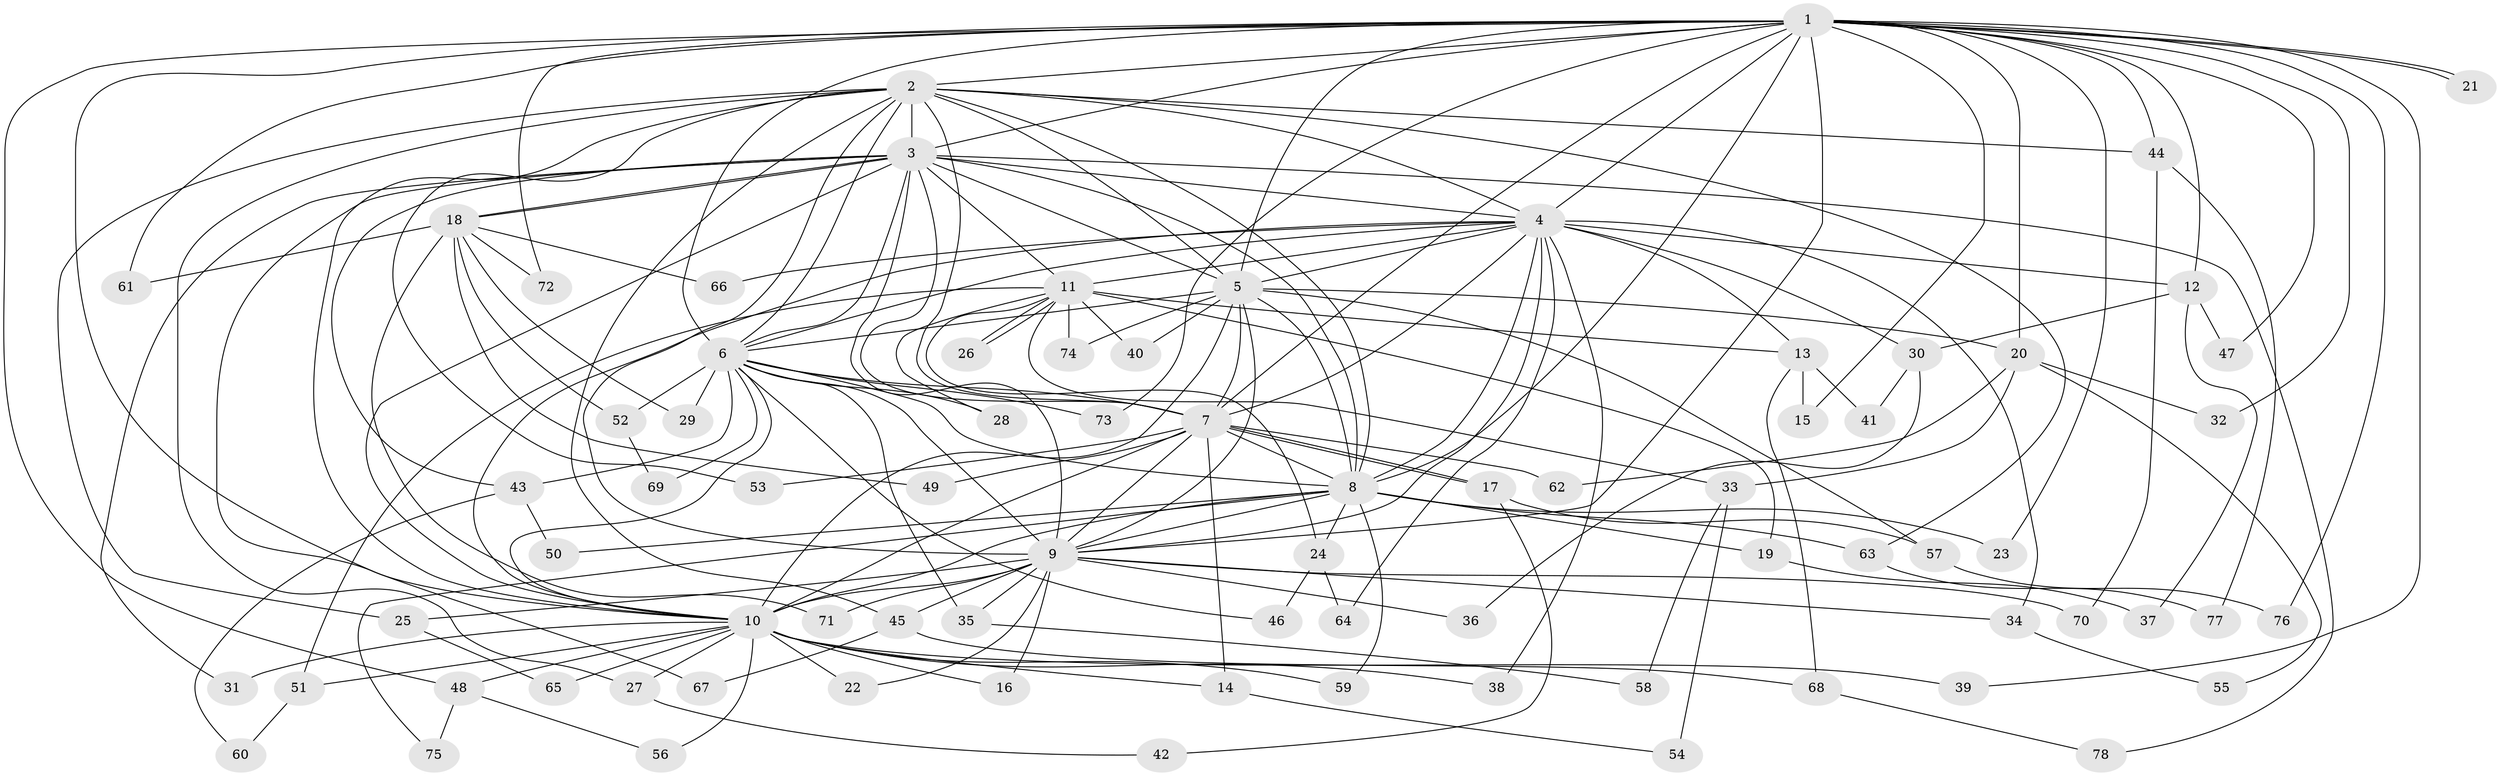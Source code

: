 // Generated by graph-tools (version 1.1) at 2025/13/03/09/25 04:13:47]
// undirected, 78 vertices, 181 edges
graph export_dot {
graph [start="1"]
  node [color=gray90,style=filled];
  1;
  2;
  3;
  4;
  5;
  6;
  7;
  8;
  9;
  10;
  11;
  12;
  13;
  14;
  15;
  16;
  17;
  18;
  19;
  20;
  21;
  22;
  23;
  24;
  25;
  26;
  27;
  28;
  29;
  30;
  31;
  32;
  33;
  34;
  35;
  36;
  37;
  38;
  39;
  40;
  41;
  42;
  43;
  44;
  45;
  46;
  47;
  48;
  49;
  50;
  51;
  52;
  53;
  54;
  55;
  56;
  57;
  58;
  59;
  60;
  61;
  62;
  63;
  64;
  65;
  66;
  67;
  68;
  69;
  70;
  71;
  72;
  73;
  74;
  75;
  76;
  77;
  78;
  1 -- 2;
  1 -- 3;
  1 -- 4;
  1 -- 5;
  1 -- 6;
  1 -- 7;
  1 -- 8;
  1 -- 9;
  1 -- 10;
  1 -- 12;
  1 -- 15;
  1 -- 20;
  1 -- 21;
  1 -- 21;
  1 -- 23;
  1 -- 32;
  1 -- 39;
  1 -- 44;
  1 -- 47;
  1 -- 48;
  1 -- 61;
  1 -- 72;
  1 -- 73;
  1 -- 76;
  2 -- 3;
  2 -- 4;
  2 -- 5;
  2 -- 6;
  2 -- 7;
  2 -- 8;
  2 -- 9;
  2 -- 10;
  2 -- 25;
  2 -- 27;
  2 -- 44;
  2 -- 45;
  2 -- 53;
  2 -- 63;
  3 -- 4;
  3 -- 5;
  3 -- 6;
  3 -- 7;
  3 -- 8;
  3 -- 9;
  3 -- 10;
  3 -- 11;
  3 -- 18;
  3 -- 18;
  3 -- 31;
  3 -- 43;
  3 -- 67;
  3 -- 78;
  4 -- 5;
  4 -- 6;
  4 -- 7;
  4 -- 8;
  4 -- 9;
  4 -- 10;
  4 -- 11;
  4 -- 12;
  4 -- 13;
  4 -- 30;
  4 -- 34;
  4 -- 38;
  4 -- 64;
  4 -- 66;
  5 -- 6;
  5 -- 7;
  5 -- 8;
  5 -- 9;
  5 -- 10;
  5 -- 20;
  5 -- 40;
  5 -- 57;
  5 -- 74;
  6 -- 7;
  6 -- 8;
  6 -- 9;
  6 -- 10;
  6 -- 28;
  6 -- 29;
  6 -- 35;
  6 -- 43;
  6 -- 46;
  6 -- 52;
  6 -- 69;
  6 -- 73;
  7 -- 8;
  7 -- 9;
  7 -- 10;
  7 -- 14;
  7 -- 17;
  7 -- 17;
  7 -- 49;
  7 -- 53;
  7 -- 62;
  8 -- 9;
  8 -- 10;
  8 -- 19;
  8 -- 23;
  8 -- 24;
  8 -- 50;
  8 -- 59;
  8 -- 63;
  8 -- 75;
  9 -- 10;
  9 -- 16;
  9 -- 22;
  9 -- 25;
  9 -- 34;
  9 -- 35;
  9 -- 36;
  9 -- 45;
  9 -- 70;
  9 -- 71;
  10 -- 14;
  10 -- 16;
  10 -- 22;
  10 -- 27;
  10 -- 31;
  10 -- 38;
  10 -- 39;
  10 -- 48;
  10 -- 51;
  10 -- 56;
  10 -- 59;
  10 -- 65;
  11 -- 13;
  11 -- 19;
  11 -- 24;
  11 -- 26;
  11 -- 26;
  11 -- 28;
  11 -- 33;
  11 -- 40;
  11 -- 51;
  11 -- 74;
  12 -- 30;
  12 -- 37;
  12 -- 47;
  13 -- 15;
  13 -- 41;
  13 -- 68;
  14 -- 54;
  17 -- 42;
  17 -- 57;
  18 -- 29;
  18 -- 49;
  18 -- 52;
  18 -- 61;
  18 -- 66;
  18 -- 71;
  18 -- 72;
  19 -- 37;
  20 -- 32;
  20 -- 33;
  20 -- 55;
  20 -- 62;
  24 -- 46;
  24 -- 64;
  25 -- 65;
  27 -- 42;
  30 -- 36;
  30 -- 41;
  33 -- 54;
  33 -- 58;
  34 -- 55;
  35 -- 58;
  43 -- 50;
  43 -- 60;
  44 -- 70;
  44 -- 77;
  45 -- 67;
  45 -- 68;
  48 -- 56;
  48 -- 75;
  51 -- 60;
  52 -- 69;
  57 -- 76;
  63 -- 77;
  68 -- 78;
}
